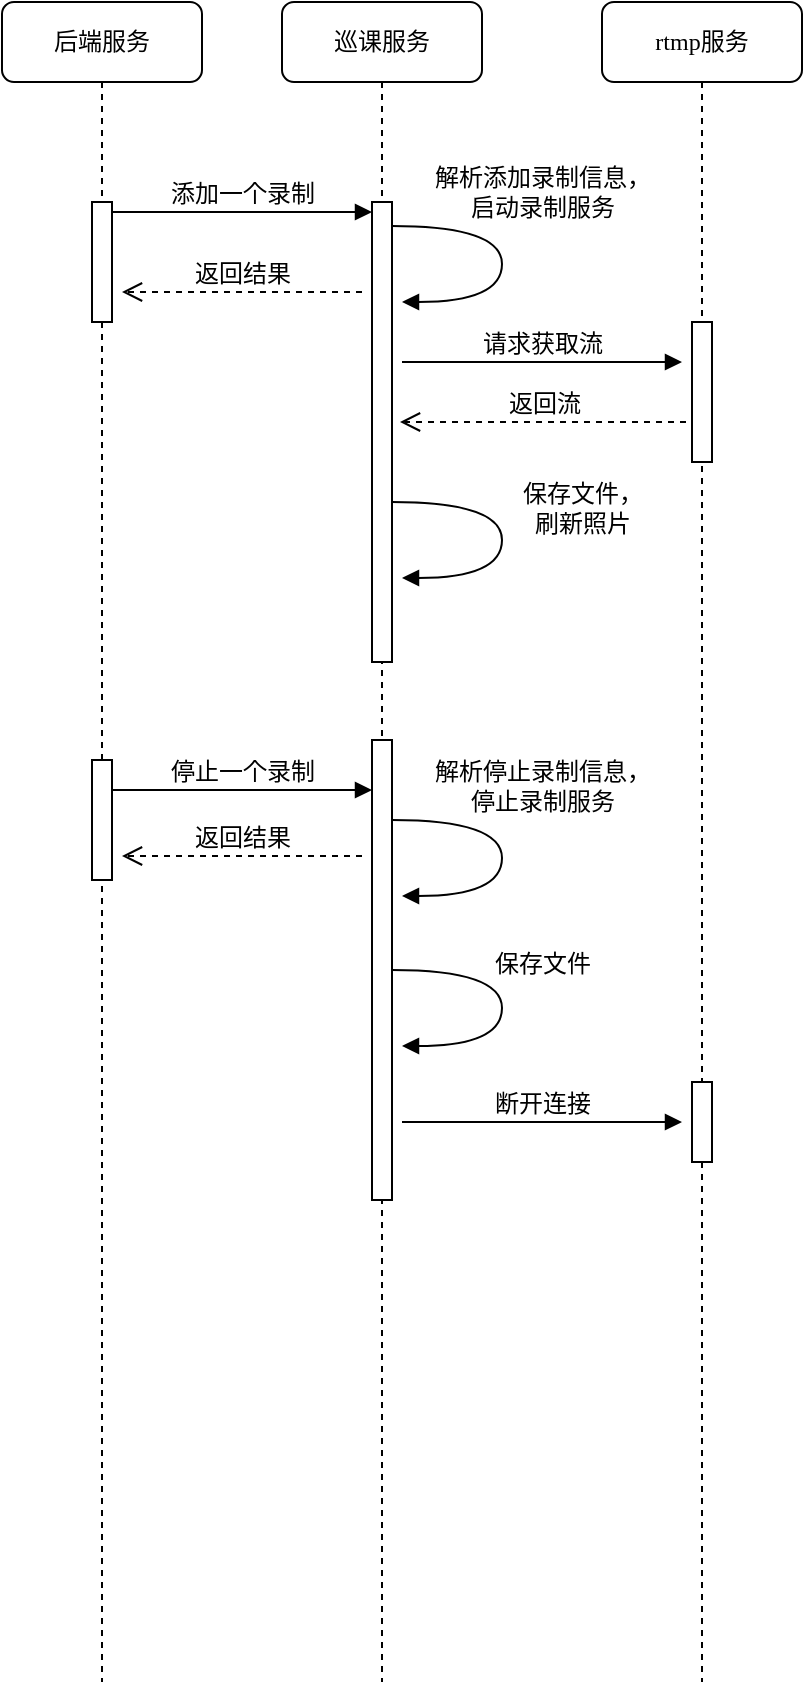 <mxfile version="10.7.0" type="github"><diagram name="Page-1" id="13e1069c-82ec-6db2-03f1-153e76fe0fe0"><mxGraphModel dx="1634" dy="771" grid="1" gridSize="10" guides="1" tooltips="1" connect="1" arrows="1" fold="1" page="1" pageScale="1" pageWidth="1100" pageHeight="850" background="#ffffff" math="0" shadow="0"><root><mxCell id="0"/><mxCell id="1" parent="0"/><mxCell id="7baba1c4bc27f4b0-2" value="巡课服务" style="shape=umlLifeline;perimeter=lifelinePerimeter;whiteSpace=wrap;html=1;container=1;collapsible=0;recursiveResize=0;outlineConnect=0;rounded=1;shadow=0;comic=0;labelBackgroundColor=none;strokeColor=#000000;strokeWidth=1;fillColor=#FFFFFF;fontFamily=Verdana;fontSize=12;fontColor=#000000;align=center;" parent="1" vertex="1"><mxGeometry x="240" y="80" width="100" height="840" as="geometry"/></mxCell><mxCell id="7baba1c4bc27f4b0-10" value="" style="html=1;points=[];perimeter=orthogonalPerimeter;rounded=0;shadow=0;comic=0;labelBackgroundColor=none;strokeColor=#000000;strokeWidth=1;fillColor=#FFFFFF;fontFamily=Verdana;fontSize=12;fontColor=#000000;align=center;" parent="7baba1c4bc27f4b0-2" vertex="1"><mxGeometry x="45" y="100" width="10" height="230" as="geometry"/></mxCell><mxCell id="APmuG6kXJHyPIFS81i-d-10" value="" style="html=1;points=[];perimeter=orthogonalPerimeter;rounded=0;shadow=0;comic=0;labelBackgroundColor=none;strokeColor=#000000;strokeWidth=1;fillColor=#FFFFFF;fontFamily=Verdana;fontSize=12;fontColor=#000000;align=center;" vertex="1" parent="7baba1c4bc27f4b0-2"><mxGeometry x="45" y="369" width="10" height="230" as="geometry"/></mxCell><mxCell id="7baba1c4bc27f4b0-3" value="rtmp服务" style="shape=umlLifeline;perimeter=lifelinePerimeter;whiteSpace=wrap;html=1;container=1;collapsible=0;recursiveResize=0;outlineConnect=0;rounded=1;shadow=0;comic=0;labelBackgroundColor=none;strokeColor=#000000;strokeWidth=1;fillColor=#FFFFFF;fontFamily=Verdana;fontSize=12;fontColor=#000000;align=center;" parent="1" vertex="1"><mxGeometry x="400" y="80" width="100" height="840" as="geometry"/></mxCell><mxCell id="7baba1c4bc27f4b0-13" value="" style="html=1;points=[];perimeter=orthogonalPerimeter;rounded=0;shadow=0;comic=0;labelBackgroundColor=none;strokeColor=#000000;strokeWidth=1;fillColor=#FFFFFF;fontFamily=Verdana;fontSize=12;fontColor=#000000;align=center;" parent="7baba1c4bc27f4b0-3" vertex="1"><mxGeometry x="45" y="160" width="10" height="70" as="geometry"/></mxCell><mxCell id="APmuG6kXJHyPIFS81i-d-11" value="" style="html=1;points=[];perimeter=orthogonalPerimeter;rounded=0;shadow=0;comic=0;labelBackgroundColor=none;strokeColor=#000000;strokeWidth=1;fillColor=#FFFFFF;fontFamily=Verdana;fontSize=12;fontColor=#000000;align=center;" vertex="1" parent="7baba1c4bc27f4b0-3"><mxGeometry x="45" y="540" width="10" height="40" as="geometry"/></mxCell><mxCell id="7baba1c4bc27f4b0-8" value="后端服务" style="shape=umlLifeline;perimeter=lifelinePerimeter;whiteSpace=wrap;html=1;container=1;collapsible=0;recursiveResize=0;outlineConnect=0;rounded=1;shadow=0;comic=0;labelBackgroundColor=none;strokeColor=#000000;strokeWidth=1;fillColor=#FFFFFF;fontFamily=Verdana;fontSize=12;fontColor=#000000;align=center;" parent="1" vertex="1"><mxGeometry x="100" y="80" width="100" height="840" as="geometry"/></mxCell><mxCell id="7baba1c4bc27f4b0-9" value="" style="html=1;points=[];perimeter=orthogonalPerimeter;rounded=0;shadow=0;comic=0;labelBackgroundColor=none;strokeColor=#000000;strokeWidth=1;fillColor=#FFFFFF;fontFamily=Verdana;fontSize=12;fontColor=#000000;align=center;" parent="7baba1c4bc27f4b0-8" vertex="1"><mxGeometry x="45" y="100" width="10" height="60" as="geometry"/></mxCell><mxCell id="APmuG6kXJHyPIFS81i-d-6" value="" style="html=1;points=[];perimeter=orthogonalPerimeter;rounded=0;shadow=0;comic=0;labelBackgroundColor=none;strokeColor=#000000;strokeWidth=1;fillColor=#FFFFFF;fontFamily=Verdana;fontSize=12;fontColor=#000000;align=center;" vertex="1" parent="7baba1c4bc27f4b0-8"><mxGeometry x="45" y="379" width="10" height="60" as="geometry"/></mxCell><mxCell id="7baba1c4bc27f4b0-11" value="添加一个录制" style="html=1;verticalAlign=bottom;endArrow=block;entryX=0;entryY=0;labelBackgroundColor=none;fontFamily=Verdana;fontSize=12;edgeStyle=elbowEdgeStyle;elbow=vertical;" parent="1" edge="1"><mxGeometry relative="1" as="geometry"><mxPoint x="155" y="185" as="sourcePoint"/><mxPoint x="285" y="185" as="targetPoint"/></mxGeometry></mxCell><mxCell id="APmuG6kXJHyPIFS81i-d-1" value="&lt;div&gt;解析添加录制信息，&lt;/div&gt;&lt;div&gt;启动录制服务&lt;br&gt;&lt;/div&gt;" style="html=1;verticalAlign=bottom;endArrow=block;labelBackgroundColor=none;fontFamily=Verdana;fontSize=12;elbow=vertical;edgeStyle=orthogonalEdgeStyle;curved=1;entryX=1;entryY=0.286;entryPerimeter=0;exitX=1.038;exitY=0.345;exitPerimeter=0;" edge="1" parent="1"><mxGeometry x="-0.231" y="20" relative="1" as="geometry"><mxPoint x="295" y="192" as="sourcePoint"/><mxPoint x="300" y="230" as="targetPoint"/><Array as="points"><mxPoint x="350" y="192"/><mxPoint x="350" y="230"/></Array><mxPoint as="offset"/></mxGeometry></mxCell><mxCell id="APmuG6kXJHyPIFS81i-d-2" value="请求获取流" style="html=1;verticalAlign=bottom;endArrow=block;labelBackgroundColor=none;fontFamily=Verdana;fontSize=12;" edge="1" parent="1"><mxGeometry relative="1" as="geometry"><mxPoint x="300" y="260" as="sourcePoint"/><mxPoint x="440" y="260" as="targetPoint"/></mxGeometry></mxCell><mxCell id="APmuG6kXJHyPIFS81i-d-3" value="返回流" style="html=1;verticalAlign=bottom;endArrow=open;dashed=1;endSize=8;labelBackgroundColor=none;fontFamily=Verdana;fontSize=12;" edge="1" parent="1"><mxGeometry relative="1" as="geometry"><mxPoint x="299" y="290" as="targetPoint"/><mxPoint x="442" y="290" as="sourcePoint"/></mxGeometry></mxCell><mxCell id="APmuG6kXJHyPIFS81i-d-4" value="&lt;div&gt;保存文件，&lt;/div&gt;&lt;div&gt;刷新照片&lt;/div&gt;" style="html=1;verticalAlign=bottom;endArrow=block;labelBackgroundColor=none;fontFamily=Verdana;fontSize=12;elbow=vertical;edgeStyle=orthogonalEdgeStyle;curved=1;entryX=1;entryY=0.286;entryPerimeter=0;exitX=1.038;exitY=0.345;exitPerimeter=0;" edge="1" parent="1"><mxGeometry x="0.301" y="-44" relative="1" as="geometry"><mxPoint x="295" y="330" as="sourcePoint"/><mxPoint x="300" y="368" as="targetPoint"/><Array as="points"><mxPoint x="350" y="330"/><mxPoint x="350" y="368"/></Array><mxPoint x="40" y="26" as="offset"/></mxGeometry></mxCell><mxCell id="APmuG6kXJHyPIFS81i-d-7" value="返回结果" style="html=1;verticalAlign=bottom;endArrow=open;dashed=1;endSize=8;labelBackgroundColor=none;fontFamily=Verdana;fontSize=12;" edge="1" parent="1"><mxGeometry relative="1" as="geometry"><mxPoint x="160" y="225" as="targetPoint"/><mxPoint x="280" y="225" as="sourcePoint"/></mxGeometry></mxCell><mxCell id="APmuG6kXJHyPIFS81i-d-8" value="停止一个录制" style="html=1;verticalAlign=bottom;endArrow=block;entryX=0;entryY=0;labelBackgroundColor=none;fontFamily=Verdana;fontSize=12;edgeStyle=elbowEdgeStyle;elbow=vertical;" edge="1" parent="1"><mxGeometry relative="1" as="geometry"><mxPoint x="155" y="474" as="sourcePoint"/><mxPoint x="285" y="474" as="targetPoint"/></mxGeometry></mxCell><mxCell id="APmuG6kXJHyPIFS81i-d-9" value="返回结果" style="html=1;verticalAlign=bottom;endArrow=open;dashed=1;endSize=8;labelBackgroundColor=none;fontFamily=Verdana;fontSize=12;" edge="1" parent="1"><mxGeometry relative="1" as="geometry"><mxPoint x="160" y="507" as="targetPoint"/><mxPoint x="280" y="507" as="sourcePoint"/></mxGeometry></mxCell><mxCell id="APmuG6kXJHyPIFS81i-d-12" value="&lt;div&gt;解析停止录制信息，&lt;/div&gt;&lt;div&gt;停止录制服务&lt;br&gt;&lt;/div&gt;" style="html=1;verticalAlign=bottom;endArrow=block;labelBackgroundColor=none;fontFamily=Verdana;fontSize=12;elbow=vertical;edgeStyle=orthogonalEdgeStyle;curved=1;entryX=1;entryY=0.286;entryPerimeter=0;exitX=1.038;exitY=0.345;exitPerimeter=0;" edge="1" parent="1"><mxGeometry x="-0.231" y="20" relative="1" as="geometry"><mxPoint x="295" y="489" as="sourcePoint"/><mxPoint x="300" y="527" as="targetPoint"/><Array as="points"><mxPoint x="350" y="489"/><mxPoint x="350" y="527"/></Array><mxPoint as="offset"/></mxGeometry></mxCell><mxCell id="APmuG6kXJHyPIFS81i-d-15" value="&lt;div&gt;保存文件&lt;/div&gt;" style="html=1;verticalAlign=bottom;endArrow=block;labelBackgroundColor=none;fontFamily=Verdana;fontSize=12;elbow=vertical;edgeStyle=orthogonalEdgeStyle;curved=1;entryX=1;entryY=0.286;entryPerimeter=0;exitX=1.038;exitY=0.345;exitPerimeter=0;" edge="1" parent="1"><mxGeometry x="-0.231" y="-21" relative="1" as="geometry"><mxPoint x="295" y="564" as="sourcePoint"/><mxPoint x="300" y="602" as="targetPoint"/><Array as="points"><mxPoint x="350" y="564"/><mxPoint x="350" y="602"/></Array><mxPoint x="41" y="6" as="offset"/></mxGeometry></mxCell><mxCell id="APmuG6kXJHyPIFS81i-d-16" value="断开连接" style="html=1;verticalAlign=bottom;endArrow=block;labelBackgroundColor=none;fontFamily=Verdana;fontSize=12;" edge="1" parent="1"><mxGeometry relative="1" as="geometry"><mxPoint x="300" y="640" as="sourcePoint"/><mxPoint x="440" y="640" as="targetPoint"/></mxGeometry></mxCell></root></mxGraphModel></diagram></mxfile>